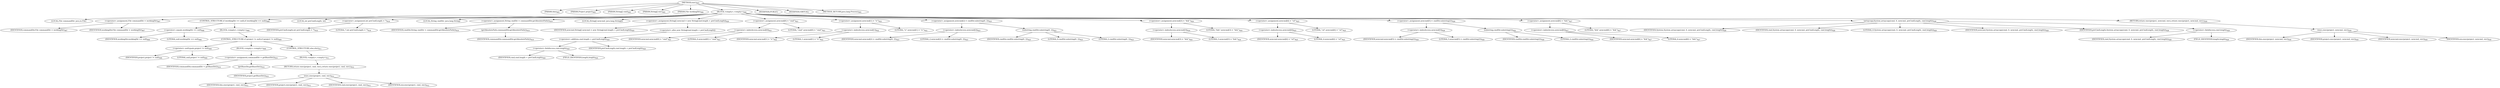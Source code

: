 digraph "exec" {  
"1781" [label = <(METHOD,exec)<SUB>905</SUB>> ]
"117" [label = <(PARAM,this)<SUB>905</SUB>> ]
"1782" [label = <(PARAM,Project project)<SUB>905</SUB>> ]
"1783" [label = <(PARAM,String[] cmd)<SUB>905</SUB>> ]
"1784" [label = <(PARAM,String[] env)<SUB>905</SUB>> ]
"1785" [label = <(PARAM,File workingDir)<SUB>906</SUB>> ]
"1786" [label = <(BLOCK,&lt;empty&gt;,&lt;empty&gt;)<SUB>906</SUB>> ]
"1787" [label = <(LOCAL,File commandDir: java.io.File)> ]
"1788" [label = <(&lt;operator&gt;.assignment,File commandDir = workingDir)<SUB>907</SUB>> ]
"1789" [label = <(IDENTIFIER,commandDir,File commandDir = workingDir)<SUB>907</SUB>> ]
"1790" [label = <(IDENTIFIER,workingDir,File commandDir = workingDir)<SUB>907</SUB>> ]
"1791" [label = <(CONTROL_STRUCTURE,if (workingDir == null),if (workingDir == null))<SUB>908</SUB>> ]
"1792" [label = <(&lt;operator&gt;.equals,workingDir == null)<SUB>908</SUB>> ]
"1793" [label = <(IDENTIFIER,workingDir,workingDir == null)<SUB>908</SUB>> ]
"1794" [label = <(LITERAL,null,workingDir == null)<SUB>908</SUB>> ]
"1795" [label = <(BLOCK,&lt;empty&gt;,&lt;empty&gt;)<SUB>908</SUB>> ]
"1796" [label = <(CONTROL_STRUCTURE,if (project != null),if (project != null))<SUB>909</SUB>> ]
"1797" [label = <(&lt;operator&gt;.notEquals,project != null)<SUB>909</SUB>> ]
"1798" [label = <(IDENTIFIER,project,project != null)<SUB>909</SUB>> ]
"1799" [label = <(LITERAL,null,project != null)<SUB>909</SUB>> ]
"1800" [label = <(BLOCK,&lt;empty&gt;,&lt;empty&gt;)<SUB>909</SUB>> ]
"1801" [label = <(&lt;operator&gt;.assignment,commandDir = getBaseDir())<SUB>910</SUB>> ]
"1802" [label = <(IDENTIFIER,commandDir,commandDir = getBaseDir())<SUB>910</SUB>> ]
"1803" [label = <(getBaseDir,getBaseDir())<SUB>910</SUB>> ]
"1804" [label = <(IDENTIFIER,project,getBaseDir())<SUB>910</SUB>> ]
"1805" [label = <(CONTROL_STRUCTURE,else,else)<SUB>911</SUB>> ]
"1806" [label = <(BLOCK,&lt;empty&gt;,&lt;empty&gt;)<SUB>911</SUB>> ]
"1807" [label = <(RETURN,return exec(project, cmd, env);,return exec(project, cmd, env);)<SUB>912</SUB>> ]
"1808" [label = <(exec,exec(project, cmd, env))<SUB>912</SUB>> ]
"116" [label = <(IDENTIFIER,this,exec(project, cmd, env))<SUB>912</SUB>> ]
"1809" [label = <(IDENTIFIER,project,exec(project, cmd, env))<SUB>912</SUB>> ]
"1810" [label = <(IDENTIFIER,cmd,exec(project, cmd, env))<SUB>912</SUB>> ]
"1811" [label = <(IDENTIFIER,env,exec(project, cmd, env))<SUB>912</SUB>> ]
"1812" [label = <(LOCAL,int preCmdLength: int)> ]
"1813" [label = <(&lt;operator&gt;.assignment,int preCmdLength = 7)<SUB>918</SUB>> ]
"1814" [label = <(IDENTIFIER,preCmdLength,int preCmdLength = 7)<SUB>918</SUB>> ]
"1815" [label = <(LITERAL,7,int preCmdLength = 7)<SUB>918</SUB>> ]
"1816" [label = <(LOCAL,String cmdDir: java.lang.String)> ]
"1817" [label = <(&lt;operator&gt;.assignment,String cmdDir = commandDir.getAbsolutePath())<SUB>919</SUB>> ]
"1818" [label = <(IDENTIFIER,cmdDir,String cmdDir = commandDir.getAbsolutePath())<SUB>919</SUB>> ]
"1819" [label = <(getAbsolutePath,commandDir.getAbsolutePath())<SUB>919</SUB>> ]
"1820" [label = <(IDENTIFIER,commandDir,commandDir.getAbsolutePath())<SUB>919</SUB>> ]
"1821" [label = <(LOCAL,String[] newcmd: java.lang.String[])> ]
"1822" [label = <(&lt;operator&gt;.assignment,String[] newcmd = new String[cmd.length + preCmdLength])<SUB>920</SUB>> ]
"1823" [label = <(IDENTIFIER,newcmd,String[] newcmd = new String[cmd.length + preCmdLength])<SUB>920</SUB>> ]
"1824" [label = <(&lt;operator&gt;.alloc,new String[cmd.length + preCmdLength])> ]
"1825" [label = <(&lt;operator&gt;.addition,cmd.length + preCmdLength)<SUB>920</SUB>> ]
"1826" [label = <(&lt;operator&gt;.fieldAccess,cmd.length)<SUB>920</SUB>> ]
"1827" [label = <(IDENTIFIER,cmd,cmd.length + preCmdLength)<SUB>920</SUB>> ]
"1828" [label = <(FIELD_IDENTIFIER,length,length)<SUB>920</SUB>> ]
"1829" [label = <(IDENTIFIER,preCmdLength,cmd.length + preCmdLength)<SUB>920</SUB>> ]
"1830" [label = <(&lt;operator&gt;.assignment,newcmd[0] = &quot;cmd&quot;)<SUB>921</SUB>> ]
"1831" [label = <(&lt;operator&gt;.indexAccess,newcmd[0])<SUB>921</SUB>> ]
"1832" [label = <(IDENTIFIER,newcmd,newcmd[0] = &quot;cmd&quot;)<SUB>921</SUB>> ]
"1833" [label = <(LITERAL,0,newcmd[0] = &quot;cmd&quot;)<SUB>921</SUB>> ]
"1834" [label = <(LITERAL,&quot;cmd&quot;,newcmd[0] = &quot;cmd&quot;)<SUB>921</SUB>> ]
"1835" [label = <(&lt;operator&gt;.assignment,newcmd[1] = &quot;/c&quot;)<SUB>922</SUB>> ]
"1836" [label = <(&lt;operator&gt;.indexAccess,newcmd[1])<SUB>922</SUB>> ]
"1837" [label = <(IDENTIFIER,newcmd,newcmd[1] = &quot;/c&quot;)<SUB>922</SUB>> ]
"1838" [label = <(LITERAL,1,newcmd[1] = &quot;/c&quot;)<SUB>922</SUB>> ]
"1839" [label = <(LITERAL,&quot;/c&quot;,newcmd[1] = &quot;/c&quot;)<SUB>922</SUB>> ]
"1840" [label = <(&lt;operator&gt;.assignment,newcmd[2] = cmdDir.substring(0, 2))<SUB>923</SUB>> ]
"1841" [label = <(&lt;operator&gt;.indexAccess,newcmd[2])<SUB>923</SUB>> ]
"1842" [label = <(IDENTIFIER,newcmd,newcmd[2] = cmdDir.substring(0, 2))<SUB>923</SUB>> ]
"1843" [label = <(LITERAL,2,newcmd[2] = cmdDir.substring(0, 2))<SUB>923</SUB>> ]
"1844" [label = <(substring,cmdDir.substring(0, 2))<SUB>923</SUB>> ]
"1845" [label = <(IDENTIFIER,cmdDir,cmdDir.substring(0, 2))<SUB>923</SUB>> ]
"1846" [label = <(LITERAL,0,cmdDir.substring(0, 2))<SUB>923</SUB>> ]
"1847" [label = <(LITERAL,2,cmdDir.substring(0, 2))<SUB>923</SUB>> ]
"1848" [label = <(&lt;operator&gt;.assignment,newcmd[3] = &quot;&amp;&amp;&quot;)<SUB>924</SUB>> ]
"1849" [label = <(&lt;operator&gt;.indexAccess,newcmd[3])<SUB>924</SUB>> ]
"1850" [label = <(IDENTIFIER,newcmd,newcmd[3] = &quot;&amp;&amp;&quot;)<SUB>924</SUB>> ]
"1851" [label = <(LITERAL,3,newcmd[3] = &quot;&amp;&amp;&quot;)<SUB>924</SUB>> ]
"1852" [label = <(LITERAL,&quot;&amp;&amp;&quot;,newcmd[3] = &quot;&amp;&amp;&quot;)<SUB>924</SUB>> ]
"1853" [label = <(&lt;operator&gt;.assignment,newcmd[4] = &quot;cd&quot;)<SUB>925</SUB>> ]
"1854" [label = <(&lt;operator&gt;.indexAccess,newcmd[4])<SUB>925</SUB>> ]
"1855" [label = <(IDENTIFIER,newcmd,newcmd[4] = &quot;cd&quot;)<SUB>925</SUB>> ]
"1856" [label = <(LITERAL,4,newcmd[4] = &quot;cd&quot;)<SUB>925</SUB>> ]
"1857" [label = <(LITERAL,&quot;cd&quot;,newcmd[4] = &quot;cd&quot;)<SUB>925</SUB>> ]
"1858" [label = <(&lt;operator&gt;.assignment,newcmd[5] = cmdDir.substring(2))<SUB>926</SUB>> ]
"1859" [label = <(&lt;operator&gt;.indexAccess,newcmd[5])<SUB>926</SUB>> ]
"1860" [label = <(IDENTIFIER,newcmd,newcmd[5] = cmdDir.substring(2))<SUB>926</SUB>> ]
"1861" [label = <(LITERAL,5,newcmd[5] = cmdDir.substring(2))<SUB>926</SUB>> ]
"1862" [label = <(substring,cmdDir.substring(2))<SUB>926</SUB>> ]
"1863" [label = <(IDENTIFIER,cmdDir,cmdDir.substring(2))<SUB>926</SUB>> ]
"1864" [label = <(LITERAL,2,cmdDir.substring(2))<SUB>926</SUB>> ]
"1865" [label = <(&lt;operator&gt;.assignment,newcmd[6] = &quot;&amp;&amp;&quot;)<SUB>927</SUB>> ]
"1866" [label = <(&lt;operator&gt;.indexAccess,newcmd[6])<SUB>927</SUB>> ]
"1867" [label = <(IDENTIFIER,newcmd,newcmd[6] = &quot;&amp;&amp;&quot;)<SUB>927</SUB>> ]
"1868" [label = <(LITERAL,6,newcmd[6] = &quot;&amp;&amp;&quot;)<SUB>927</SUB>> ]
"1869" [label = <(LITERAL,&quot;&amp;&amp;&quot;,newcmd[6] = &quot;&amp;&amp;&quot;)<SUB>927</SUB>> ]
"1870" [label = <(arraycopy,System.arraycopy(cmd, 0, newcmd, preCmdLength, cmd.length))<SUB>928</SUB>> ]
"1871" [label = <(IDENTIFIER,System,System.arraycopy(cmd, 0, newcmd, preCmdLength, cmd.length))<SUB>928</SUB>> ]
"1872" [label = <(IDENTIFIER,cmd,System.arraycopy(cmd, 0, newcmd, preCmdLength, cmd.length))<SUB>928</SUB>> ]
"1873" [label = <(LITERAL,0,System.arraycopy(cmd, 0, newcmd, preCmdLength, cmd.length))<SUB>928</SUB>> ]
"1874" [label = <(IDENTIFIER,newcmd,System.arraycopy(cmd, 0, newcmd, preCmdLength, cmd.length))<SUB>928</SUB>> ]
"1875" [label = <(IDENTIFIER,preCmdLength,System.arraycopy(cmd, 0, newcmd, preCmdLength, cmd.length))<SUB>928</SUB>> ]
"1876" [label = <(&lt;operator&gt;.fieldAccess,cmd.length)<SUB>928</SUB>> ]
"1877" [label = <(IDENTIFIER,cmd,System.arraycopy(cmd, 0, newcmd, preCmdLength, cmd.length))<SUB>928</SUB>> ]
"1878" [label = <(FIELD_IDENTIFIER,length,length)<SUB>928</SUB>> ]
"1879" [label = <(RETURN,return exec(project, newcmd, env);,return exec(project, newcmd, env);)<SUB>930</SUB>> ]
"1880" [label = <(exec,exec(project, newcmd, env))<SUB>930</SUB>> ]
"118" [label = <(IDENTIFIER,this,exec(project, newcmd, env))<SUB>930</SUB>> ]
"1881" [label = <(IDENTIFIER,project,exec(project, newcmd, env))<SUB>930</SUB>> ]
"1882" [label = <(IDENTIFIER,newcmd,exec(project, newcmd, env))<SUB>930</SUB>> ]
"1883" [label = <(IDENTIFIER,env,exec(project, newcmd, env))<SUB>930</SUB>> ]
"1884" [label = <(MODIFIER,PUBLIC)> ]
"1885" [label = <(MODIFIER,VIRTUAL)> ]
"1886" [label = <(METHOD_RETURN,java.lang.Process)<SUB>905</SUB>> ]
  "1781" -> "117" 
  "1781" -> "1782" 
  "1781" -> "1783" 
  "1781" -> "1784" 
  "1781" -> "1785" 
  "1781" -> "1786" 
  "1781" -> "1884" 
  "1781" -> "1885" 
  "1781" -> "1886" 
  "1786" -> "1787" 
  "1786" -> "1788" 
  "1786" -> "1791" 
  "1786" -> "1812" 
  "1786" -> "1813" 
  "1786" -> "1816" 
  "1786" -> "1817" 
  "1786" -> "1821" 
  "1786" -> "1822" 
  "1786" -> "1830" 
  "1786" -> "1835" 
  "1786" -> "1840" 
  "1786" -> "1848" 
  "1786" -> "1853" 
  "1786" -> "1858" 
  "1786" -> "1865" 
  "1786" -> "1870" 
  "1786" -> "1879" 
  "1788" -> "1789" 
  "1788" -> "1790" 
  "1791" -> "1792" 
  "1791" -> "1795" 
  "1792" -> "1793" 
  "1792" -> "1794" 
  "1795" -> "1796" 
  "1796" -> "1797" 
  "1796" -> "1800" 
  "1796" -> "1805" 
  "1797" -> "1798" 
  "1797" -> "1799" 
  "1800" -> "1801" 
  "1801" -> "1802" 
  "1801" -> "1803" 
  "1803" -> "1804" 
  "1805" -> "1806" 
  "1806" -> "1807" 
  "1807" -> "1808" 
  "1808" -> "116" 
  "1808" -> "1809" 
  "1808" -> "1810" 
  "1808" -> "1811" 
  "1813" -> "1814" 
  "1813" -> "1815" 
  "1817" -> "1818" 
  "1817" -> "1819" 
  "1819" -> "1820" 
  "1822" -> "1823" 
  "1822" -> "1824" 
  "1824" -> "1825" 
  "1825" -> "1826" 
  "1825" -> "1829" 
  "1826" -> "1827" 
  "1826" -> "1828" 
  "1830" -> "1831" 
  "1830" -> "1834" 
  "1831" -> "1832" 
  "1831" -> "1833" 
  "1835" -> "1836" 
  "1835" -> "1839" 
  "1836" -> "1837" 
  "1836" -> "1838" 
  "1840" -> "1841" 
  "1840" -> "1844" 
  "1841" -> "1842" 
  "1841" -> "1843" 
  "1844" -> "1845" 
  "1844" -> "1846" 
  "1844" -> "1847" 
  "1848" -> "1849" 
  "1848" -> "1852" 
  "1849" -> "1850" 
  "1849" -> "1851" 
  "1853" -> "1854" 
  "1853" -> "1857" 
  "1854" -> "1855" 
  "1854" -> "1856" 
  "1858" -> "1859" 
  "1858" -> "1862" 
  "1859" -> "1860" 
  "1859" -> "1861" 
  "1862" -> "1863" 
  "1862" -> "1864" 
  "1865" -> "1866" 
  "1865" -> "1869" 
  "1866" -> "1867" 
  "1866" -> "1868" 
  "1870" -> "1871" 
  "1870" -> "1872" 
  "1870" -> "1873" 
  "1870" -> "1874" 
  "1870" -> "1875" 
  "1870" -> "1876" 
  "1876" -> "1877" 
  "1876" -> "1878" 
  "1879" -> "1880" 
  "1880" -> "118" 
  "1880" -> "1881" 
  "1880" -> "1882" 
  "1880" -> "1883" 
}
